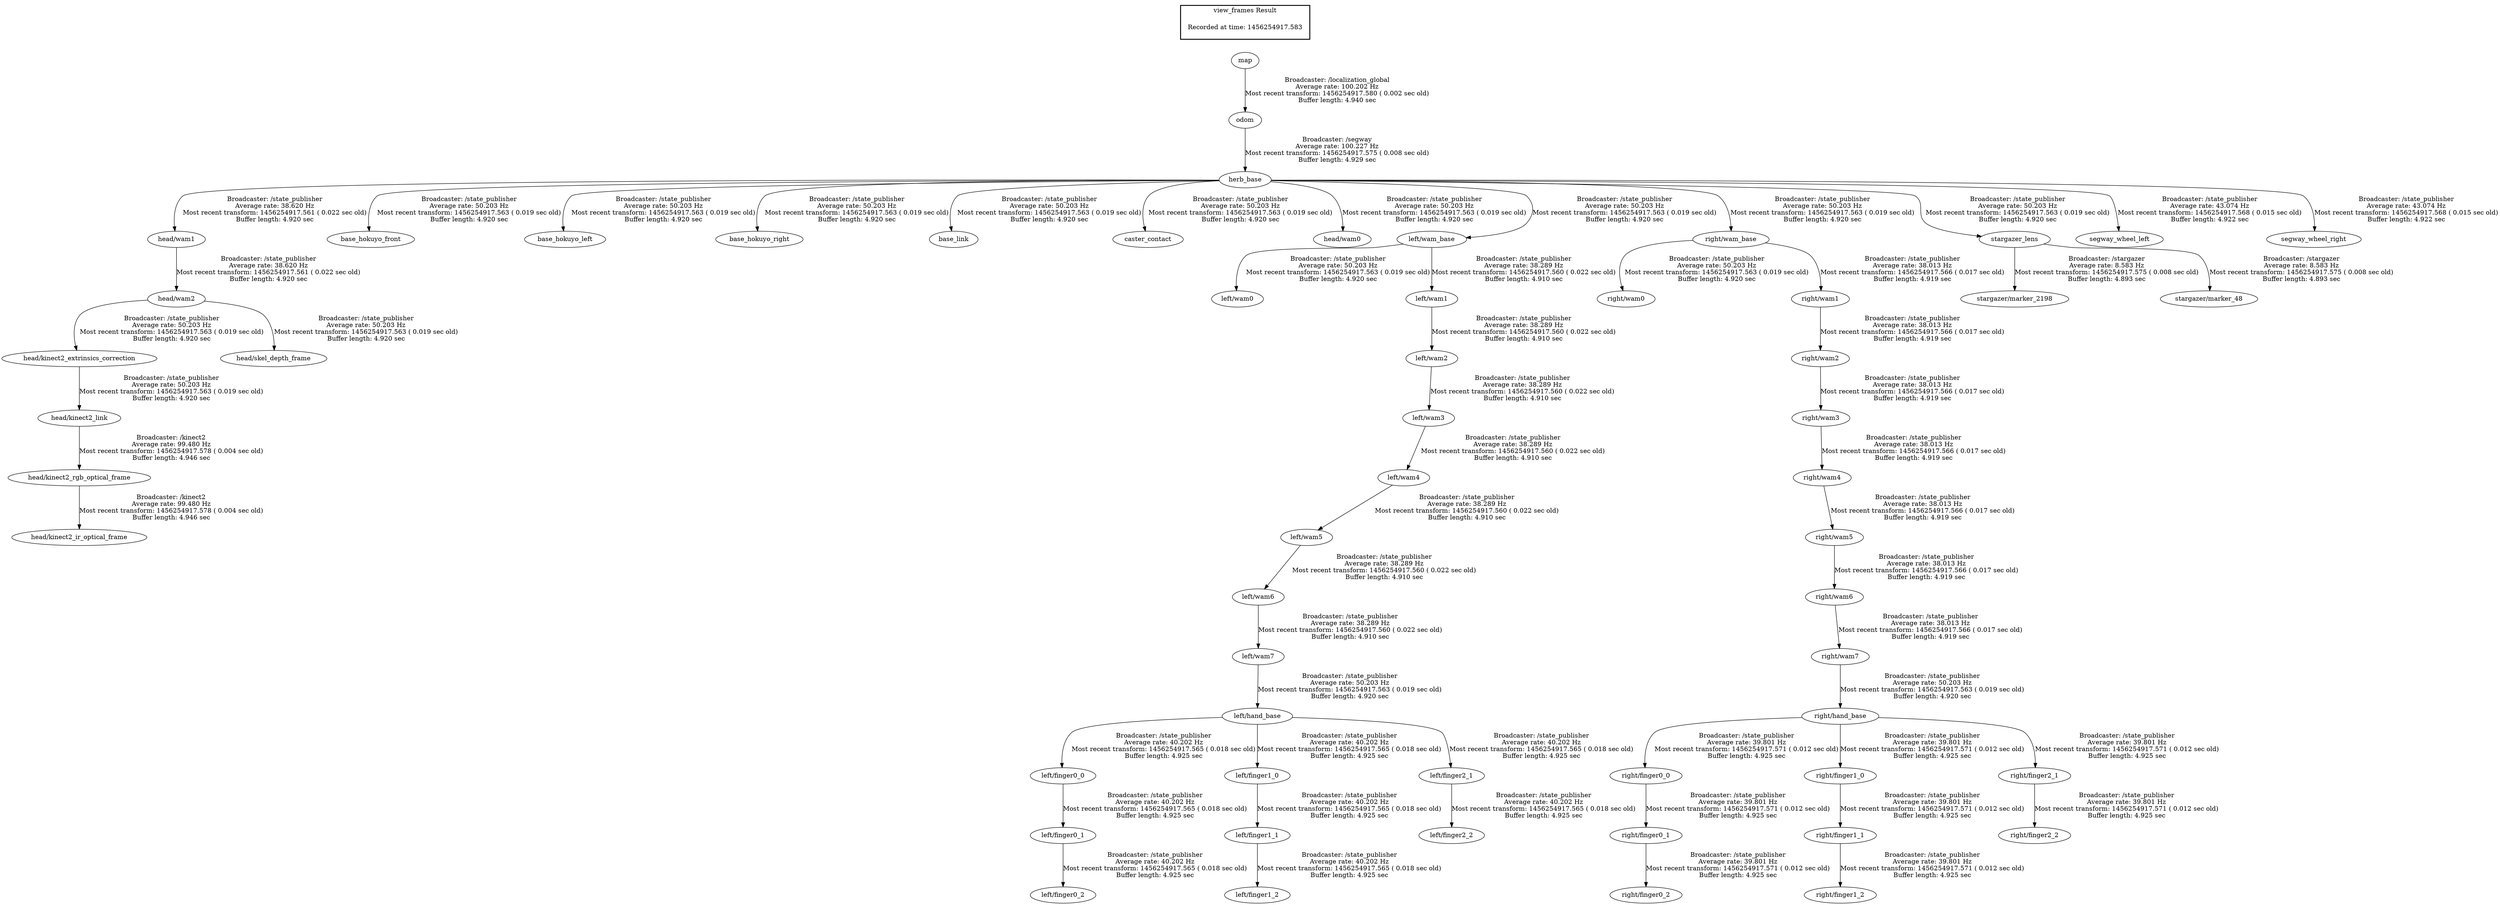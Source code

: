 digraph G {
"head/kinect2_link" -> "head/kinect2_rgb_optical_frame"[label="Broadcaster: /kinect2\nAverage rate: 99.480 Hz\nMost recent transform: 1456254917.578 ( 0.004 sec old)\nBuffer length: 4.946 sec\n"];
"head/kinect2_extrinsics_correction" -> "head/kinect2_link"[label="Broadcaster: /state_publisher\nAverage rate: 50.203 Hz\nMost recent transform: 1456254917.563 ( 0.019 sec old)\nBuffer length: 4.920 sec\n"];
"head/kinect2_rgb_optical_frame" -> "head/kinect2_ir_optical_frame"[label="Broadcaster: /kinect2\nAverage rate: 99.480 Hz\nMost recent transform: 1456254917.578 ( 0.004 sec old)\nBuffer length: 4.946 sec\n"];
"left/hand_base" -> "left/finger0_0"[label="Broadcaster: /state_publisher\nAverage rate: 40.202 Hz\nMost recent transform: 1456254917.565 ( 0.018 sec old)\nBuffer length: 4.925 sec\n"];
"left/wam7" -> "left/hand_base"[label="Broadcaster: /state_publisher\nAverage rate: 50.203 Hz\nMost recent transform: 1456254917.563 ( 0.019 sec old)\nBuffer length: 4.920 sec\n"];
"left/finger0_0" -> "left/finger0_1"[label="Broadcaster: /state_publisher\nAverage rate: 40.202 Hz\nMost recent transform: 1456254917.565 ( 0.018 sec old)\nBuffer length: 4.925 sec\n"];
"left/finger0_1" -> "left/finger0_2"[label="Broadcaster: /state_publisher\nAverage rate: 40.202 Hz\nMost recent transform: 1456254917.565 ( 0.018 sec old)\nBuffer length: 4.925 sec\n"];
"left/hand_base" -> "left/finger1_0"[label="Broadcaster: /state_publisher\nAverage rate: 40.202 Hz\nMost recent transform: 1456254917.565 ( 0.018 sec old)\nBuffer length: 4.925 sec\n"];
"left/finger1_0" -> "left/finger1_1"[label="Broadcaster: /state_publisher\nAverage rate: 40.202 Hz\nMost recent transform: 1456254917.565 ( 0.018 sec old)\nBuffer length: 4.925 sec\n"];
"left/finger1_1" -> "left/finger1_2"[label="Broadcaster: /state_publisher\nAverage rate: 40.202 Hz\nMost recent transform: 1456254917.565 ( 0.018 sec old)\nBuffer length: 4.925 sec\n"];
"left/hand_base" -> "left/finger2_1"[label="Broadcaster: /state_publisher\nAverage rate: 40.202 Hz\nMost recent transform: 1456254917.565 ( 0.018 sec old)\nBuffer length: 4.925 sec\n"];
"left/finger2_1" -> "left/finger2_2"[label="Broadcaster: /state_publisher\nAverage rate: 40.202 Hz\nMost recent transform: 1456254917.565 ( 0.018 sec old)\nBuffer length: 4.925 sec\n"];
"map" -> "odom"[label="Broadcaster: /localization_global\nAverage rate: 100.202 Hz\nMost recent transform: 1456254917.580 ( 0.002 sec old)\nBuffer length: 4.940 sec\n"];
"herb_base" -> "head/wam1"[label="Broadcaster: /state_publisher\nAverage rate: 38.620 Hz\nMost recent transform: 1456254917.561 ( 0.022 sec old)\nBuffer length: 4.920 sec\n"];
"odom" -> "herb_base"[label="Broadcaster: /segway\nAverage rate: 100.227 Hz\nMost recent transform: 1456254917.575 ( 0.008 sec old)\nBuffer length: 4.929 sec\n"];
"head/wam1" -> "head/wam2"[label="Broadcaster: /state_publisher\nAverage rate: 38.620 Hz\nMost recent transform: 1456254917.561 ( 0.022 sec old)\nBuffer length: 4.920 sec\n"];
"herb_base" -> "base_hokuyo_front"[label="Broadcaster: /state_publisher\nAverage rate: 50.203 Hz\nMost recent transform: 1456254917.563 ( 0.019 sec old)\nBuffer length: 4.920 sec\n"];
"herb_base" -> "base_hokuyo_left"[label="Broadcaster: /state_publisher\nAverage rate: 50.203 Hz\nMost recent transform: 1456254917.563 ( 0.019 sec old)\nBuffer length: 4.920 sec\n"];
"herb_base" -> "base_hokuyo_right"[label="Broadcaster: /state_publisher\nAverage rate: 50.203 Hz\nMost recent transform: 1456254917.563 ( 0.019 sec old)\nBuffer length: 4.920 sec\n"];
"herb_base" -> "base_link"[label="Broadcaster: /state_publisher\nAverage rate: 50.203 Hz\nMost recent transform: 1456254917.563 ( 0.019 sec old)\nBuffer length: 4.920 sec\n"];
"herb_base" -> "caster_contact"[label="Broadcaster: /state_publisher\nAverage rate: 50.203 Hz\nMost recent transform: 1456254917.563 ( 0.019 sec old)\nBuffer length: 4.920 sec\n"];
"head/wam2" -> "head/kinect2_extrinsics_correction"[label="Broadcaster: /state_publisher\nAverage rate: 50.203 Hz\nMost recent transform: 1456254917.563 ( 0.019 sec old)\nBuffer length: 4.920 sec\n"];
"head/wam2" -> "head/skel_depth_frame"[label="Broadcaster: /state_publisher\nAverage rate: 50.203 Hz\nMost recent transform: 1456254917.563 ( 0.019 sec old)\nBuffer length: 4.920 sec\n"];
"herb_base" -> "head/wam0"[label="Broadcaster: /state_publisher\nAverage rate: 50.203 Hz\nMost recent transform: 1456254917.563 ( 0.019 sec old)\nBuffer length: 4.920 sec\n"];
"left/wam6" -> "left/wam7"[label="Broadcaster: /state_publisher\nAverage rate: 38.289 Hz\nMost recent transform: 1456254917.560 ( 0.022 sec old)\nBuffer length: 4.910 sec\n"];
"left/wam_base" -> "left/wam0"[label="Broadcaster: /state_publisher\nAverage rate: 50.203 Hz\nMost recent transform: 1456254917.563 ( 0.019 sec old)\nBuffer length: 4.920 sec\n"];
"herb_base" -> "left/wam_base"[label="Broadcaster: /state_publisher\nAverage rate: 50.203 Hz\nMost recent transform: 1456254917.563 ( 0.019 sec old)\nBuffer length: 4.920 sec\n"];
"right/wam7" -> "right/hand_base"[label="Broadcaster: /state_publisher\nAverage rate: 50.203 Hz\nMost recent transform: 1456254917.563 ( 0.019 sec old)\nBuffer length: 4.920 sec\n"];
"right/wam6" -> "right/wam7"[label="Broadcaster: /state_publisher\nAverage rate: 38.013 Hz\nMost recent transform: 1456254917.566 ( 0.017 sec old)\nBuffer length: 4.919 sec\n"];
"right/wam_base" -> "right/wam0"[label="Broadcaster: /state_publisher\nAverage rate: 50.203 Hz\nMost recent transform: 1456254917.563 ( 0.019 sec old)\nBuffer length: 4.920 sec\n"];
"herb_base" -> "right/wam_base"[label="Broadcaster: /state_publisher\nAverage rate: 50.203 Hz\nMost recent transform: 1456254917.563 ( 0.019 sec old)\nBuffer length: 4.920 sec\n"];
"herb_base" -> "stargazer_lens"[label="Broadcaster: /state_publisher\nAverage rate: 50.203 Hz\nMost recent transform: 1456254917.563 ( 0.019 sec old)\nBuffer length: 4.920 sec\n"];
"herb_base" -> "segway_wheel_left"[label="Broadcaster: /state_publisher\nAverage rate: 43.074 Hz\nMost recent transform: 1456254917.568 ( 0.015 sec old)\nBuffer length: 4.922 sec\n"];
"herb_base" -> "segway_wheel_right"[label="Broadcaster: /state_publisher\nAverage rate: 43.074 Hz\nMost recent transform: 1456254917.568 ( 0.015 sec old)\nBuffer length: 4.922 sec\n"];
"right/hand_base" -> "right/finger0_0"[label="Broadcaster: /state_publisher\nAverage rate: 39.801 Hz\nMost recent transform: 1456254917.571 ( 0.012 sec old)\nBuffer length: 4.925 sec\n"];
"right/finger0_0" -> "right/finger0_1"[label="Broadcaster: /state_publisher\nAverage rate: 39.801 Hz\nMost recent transform: 1456254917.571 ( 0.012 sec old)\nBuffer length: 4.925 sec\n"];
"right/finger0_1" -> "right/finger0_2"[label="Broadcaster: /state_publisher\nAverage rate: 39.801 Hz\nMost recent transform: 1456254917.571 ( 0.012 sec old)\nBuffer length: 4.925 sec\n"];
"right/hand_base" -> "right/finger1_0"[label="Broadcaster: /state_publisher\nAverage rate: 39.801 Hz\nMost recent transform: 1456254917.571 ( 0.012 sec old)\nBuffer length: 4.925 sec\n"];
"right/finger1_0" -> "right/finger1_1"[label="Broadcaster: /state_publisher\nAverage rate: 39.801 Hz\nMost recent transform: 1456254917.571 ( 0.012 sec old)\nBuffer length: 4.925 sec\n"];
"right/finger1_1" -> "right/finger1_2"[label="Broadcaster: /state_publisher\nAverage rate: 39.801 Hz\nMost recent transform: 1456254917.571 ( 0.012 sec old)\nBuffer length: 4.925 sec\n"];
"right/hand_base" -> "right/finger2_1"[label="Broadcaster: /state_publisher\nAverage rate: 39.801 Hz\nMost recent transform: 1456254917.571 ( 0.012 sec old)\nBuffer length: 4.925 sec\n"];
"right/finger2_1" -> "right/finger2_2"[label="Broadcaster: /state_publisher\nAverage rate: 39.801 Hz\nMost recent transform: 1456254917.571 ( 0.012 sec old)\nBuffer length: 4.925 sec\n"];
"right/wam_base" -> "right/wam1"[label="Broadcaster: /state_publisher\nAverage rate: 38.013 Hz\nMost recent transform: 1456254917.566 ( 0.017 sec old)\nBuffer length: 4.919 sec\n"];
"right/wam1" -> "right/wam2"[label="Broadcaster: /state_publisher\nAverage rate: 38.013 Hz\nMost recent transform: 1456254917.566 ( 0.017 sec old)\nBuffer length: 4.919 sec\n"];
"right/wam2" -> "right/wam3"[label="Broadcaster: /state_publisher\nAverage rate: 38.013 Hz\nMost recent transform: 1456254917.566 ( 0.017 sec old)\nBuffer length: 4.919 sec\n"];
"right/wam3" -> "right/wam4"[label="Broadcaster: /state_publisher\nAverage rate: 38.013 Hz\nMost recent transform: 1456254917.566 ( 0.017 sec old)\nBuffer length: 4.919 sec\n"];
"right/wam4" -> "right/wam5"[label="Broadcaster: /state_publisher\nAverage rate: 38.013 Hz\nMost recent transform: 1456254917.566 ( 0.017 sec old)\nBuffer length: 4.919 sec\n"];
"right/wam5" -> "right/wam6"[label="Broadcaster: /state_publisher\nAverage rate: 38.013 Hz\nMost recent transform: 1456254917.566 ( 0.017 sec old)\nBuffer length: 4.919 sec\n"];
"left/wam_base" -> "left/wam1"[label="Broadcaster: /state_publisher\nAverage rate: 38.289 Hz\nMost recent transform: 1456254917.560 ( 0.022 sec old)\nBuffer length: 4.910 sec\n"];
"left/wam1" -> "left/wam2"[label="Broadcaster: /state_publisher\nAverage rate: 38.289 Hz\nMost recent transform: 1456254917.560 ( 0.022 sec old)\nBuffer length: 4.910 sec\n"];
"left/wam2" -> "left/wam3"[label="Broadcaster: /state_publisher\nAverage rate: 38.289 Hz\nMost recent transform: 1456254917.560 ( 0.022 sec old)\nBuffer length: 4.910 sec\n"];
"left/wam3" -> "left/wam4"[label="Broadcaster: /state_publisher\nAverage rate: 38.289 Hz\nMost recent transform: 1456254917.560 ( 0.022 sec old)\nBuffer length: 4.910 sec\n"];
"left/wam4" -> "left/wam5"[label="Broadcaster: /state_publisher\nAverage rate: 38.289 Hz\nMost recent transform: 1456254917.560 ( 0.022 sec old)\nBuffer length: 4.910 sec\n"];
"left/wam5" -> "left/wam6"[label="Broadcaster: /state_publisher\nAverage rate: 38.289 Hz\nMost recent transform: 1456254917.560 ( 0.022 sec old)\nBuffer length: 4.910 sec\n"];
"stargazer_lens" -> "stargazer/marker_2198"[label="Broadcaster: /stargazer\nAverage rate: 8.583 Hz\nMost recent transform: 1456254917.575 ( 0.008 sec old)\nBuffer length: 4.893 sec\n"];
"stargazer_lens" -> "stargazer/marker_48"[label="Broadcaster: /stargazer\nAverage rate: 8.583 Hz\nMost recent transform: 1456254917.575 ( 0.008 sec old)\nBuffer length: 4.893 sec\n"];
edge [style=invis];
 subgraph cluster_legend { style=bold; color=black; label ="view_frames Result";
"Recorded at time: 1456254917.583"[ shape=plaintext ] ;
 }->"map";
}